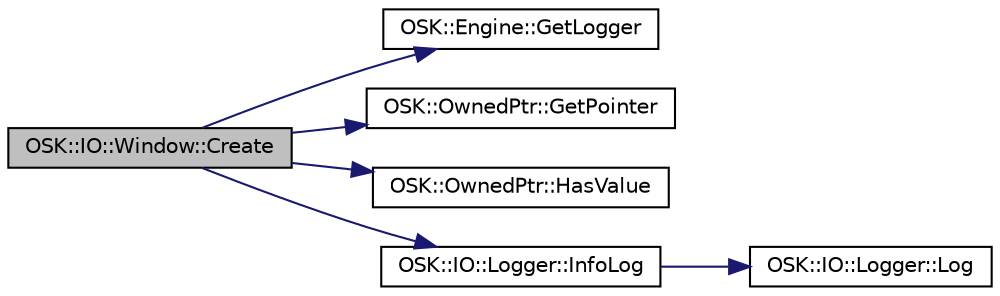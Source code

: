 digraph "OSK::IO::Window::Create"
{
 // LATEX_PDF_SIZE
  edge [fontname="Helvetica",fontsize="10",labelfontname="Helvetica",labelfontsize="10"];
  node [fontname="Helvetica",fontsize="10",shape=record];
  rankdir="LR";
  Node1 [label="OSK::IO::Window::Create",height=0.2,width=0.4,color="black", fillcolor="grey75", style="filled", fontcolor="black",tooltip="Crea una ventana."];
  Node1 -> Node2 [color="midnightblue",fontsize="10",style="solid"];
  Node2 [label="OSK::Engine::GetLogger",height=0.2,width=0.4,color="black", fillcolor="white", style="filled",URL="$class_o_s_k_1_1_engine.html#ac39b79a3e665381630f6c710f3772a2b",tooltip=" "];
  Node1 -> Node3 [color="midnightblue",fontsize="10",style="solid"];
  Node3 [label="OSK::OwnedPtr::GetPointer",height=0.2,width=0.4,color="black", fillcolor="white", style="filled",URL="$class_o_s_k_1_1_owned_ptr.html#a81dfab2299056fc9858aace55fca0042",tooltip="Devuelve el puntero nativo."];
  Node1 -> Node4 [color="midnightblue",fontsize="10",style="solid"];
  Node4 [label="OSK::OwnedPtr::HasValue",height=0.2,width=0.4,color="black", fillcolor="white", style="filled",URL="$class_o_s_k_1_1_owned_ptr.html#a6ff1efe3764161c4fdf7dd8e72f16fea",tooltip="Devuelve true si el puntero no es null."];
  Node1 -> Node5 [color="midnightblue",fontsize="10",style="solid"];
  Node5 [label="OSK::IO::Logger::InfoLog",height=0.2,width=0.4,color="black", fillcolor="white", style="filled",URL="$class_o_s_k_1_1_i_o_1_1_logger.html#a3d2a88ffa05f6a74f9d669f1182bacca",tooltip="Manda un mensaje de información."];
  Node5 -> Node6 [color="midnightblue",fontsize="10",style="solid"];
  Node6 [label="OSK::IO::Logger::Log",height=0.2,width=0.4,color="black", fillcolor="white", style="filled",URL="$class_o_s_k_1_1_i_o_1_1_logger.html#ac2af30faaa120261990f4deb1b566e7b",tooltip="Manda un mensaje por el logger."];
}

